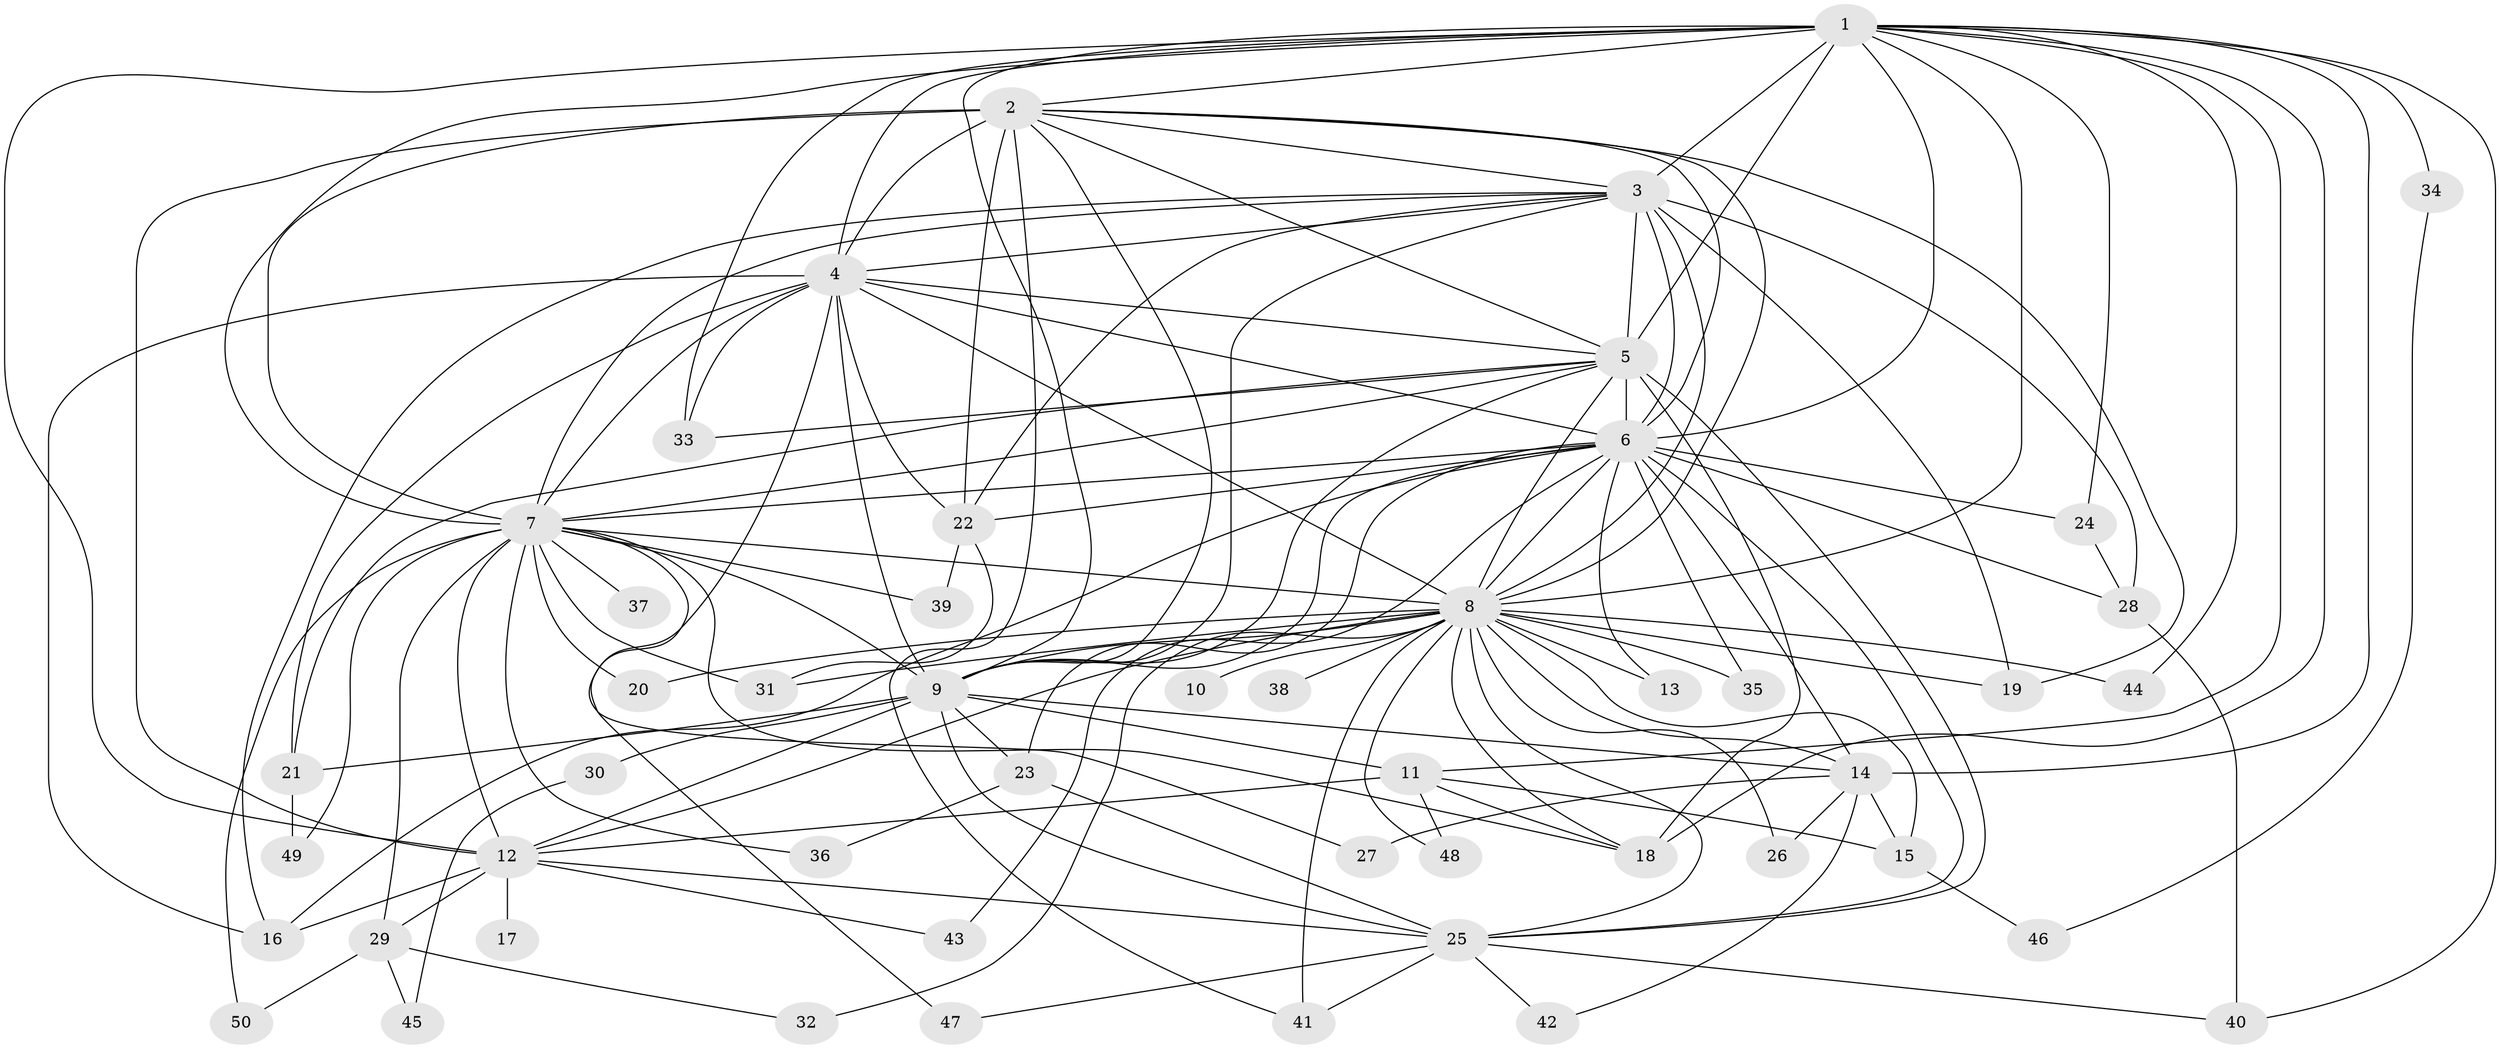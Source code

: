 // original degree distribution, {22: 0.01, 29: 0.01, 12: 0.01, 18: 0.01, 15: 0.01, 21: 0.02, 20: 0.01, 24: 0.01, 33: 0.01, 2: 0.61, 7: 0.02, 5: 0.03, 4: 0.06, 3: 0.17, 9: 0.01}
// Generated by graph-tools (version 1.1) at 2025/34/03/09/25 02:34:56]
// undirected, 50 vertices, 137 edges
graph export_dot {
graph [start="1"]
  node [color=gray90,style=filled];
  1;
  2;
  3;
  4;
  5;
  6;
  7;
  8;
  9;
  10;
  11;
  12;
  13;
  14;
  15;
  16;
  17;
  18;
  19;
  20;
  21;
  22;
  23;
  24;
  25;
  26;
  27;
  28;
  29;
  30;
  31;
  32;
  33;
  34;
  35;
  36;
  37;
  38;
  39;
  40;
  41;
  42;
  43;
  44;
  45;
  46;
  47;
  48;
  49;
  50;
  1 -- 2 [weight=2.0];
  1 -- 3 [weight=2.0];
  1 -- 4 [weight=3.0];
  1 -- 5 [weight=3.0];
  1 -- 6 [weight=3.0];
  1 -- 7 [weight=2.0];
  1 -- 8 [weight=3.0];
  1 -- 9 [weight=2.0];
  1 -- 11 [weight=1.0];
  1 -- 12 [weight=1.0];
  1 -- 14 [weight=1.0];
  1 -- 18 [weight=1.0];
  1 -- 24 [weight=1.0];
  1 -- 33 [weight=1.0];
  1 -- 34 [weight=1.0];
  1 -- 40 [weight=1.0];
  1 -- 44 [weight=1.0];
  2 -- 3 [weight=1.0];
  2 -- 4 [weight=1.0];
  2 -- 5 [weight=1.0];
  2 -- 6 [weight=1.0];
  2 -- 7 [weight=2.0];
  2 -- 8 [weight=1.0];
  2 -- 9 [weight=2.0];
  2 -- 12 [weight=15.0];
  2 -- 19 [weight=1.0];
  2 -- 22 [weight=1.0];
  2 -- 41 [weight=1.0];
  3 -- 4 [weight=1.0];
  3 -- 5 [weight=2.0];
  3 -- 6 [weight=1.0];
  3 -- 7 [weight=1.0];
  3 -- 8 [weight=1.0];
  3 -- 9 [weight=2.0];
  3 -- 16 [weight=1.0];
  3 -- 19 [weight=1.0];
  3 -- 22 [weight=1.0];
  3 -- 28 [weight=4.0];
  4 -- 5 [weight=1.0];
  4 -- 6 [weight=1.0];
  4 -- 7 [weight=1.0];
  4 -- 8 [weight=1.0];
  4 -- 9 [weight=1.0];
  4 -- 16 [weight=1.0];
  4 -- 21 [weight=1.0];
  4 -- 22 [weight=1.0];
  4 -- 33 [weight=1.0];
  4 -- 47 [weight=1.0];
  5 -- 6 [weight=1.0];
  5 -- 7 [weight=1.0];
  5 -- 8 [weight=1.0];
  5 -- 9 [weight=1.0];
  5 -- 18 [weight=7.0];
  5 -- 21 [weight=1.0];
  5 -- 25 [weight=1.0];
  5 -- 33 [weight=1.0];
  6 -- 7 [weight=1.0];
  6 -- 8 [weight=1.0];
  6 -- 9 [weight=1.0];
  6 -- 13 [weight=1.0];
  6 -- 14 [weight=1.0];
  6 -- 16 [weight=1.0];
  6 -- 22 [weight=1.0];
  6 -- 23 [weight=1.0];
  6 -- 24 [weight=1.0];
  6 -- 25 [weight=1.0];
  6 -- 28 [weight=1.0];
  6 -- 35 [weight=1.0];
  6 -- 43 [weight=1.0];
  7 -- 8 [weight=1.0];
  7 -- 9 [weight=2.0];
  7 -- 12 [weight=2.0];
  7 -- 18 [weight=1.0];
  7 -- 20 [weight=1.0];
  7 -- 27 [weight=1.0];
  7 -- 29 [weight=1.0];
  7 -- 31 [weight=1.0];
  7 -- 36 [weight=1.0];
  7 -- 37 [weight=1.0];
  7 -- 39 [weight=1.0];
  7 -- 49 [weight=1.0];
  7 -- 50 [weight=1.0];
  8 -- 9 [weight=1.0];
  8 -- 10 [weight=1.0];
  8 -- 12 [weight=3.0];
  8 -- 13 [weight=1.0];
  8 -- 14 [weight=1.0];
  8 -- 15 [weight=1.0];
  8 -- 18 [weight=3.0];
  8 -- 19 [weight=1.0];
  8 -- 20 [weight=1.0];
  8 -- 25 [weight=1.0];
  8 -- 26 [weight=1.0];
  8 -- 31 [weight=1.0];
  8 -- 32 [weight=1.0];
  8 -- 35 [weight=1.0];
  8 -- 38 [weight=1.0];
  8 -- 41 [weight=1.0];
  8 -- 44 [weight=1.0];
  8 -- 48 [weight=1.0];
  9 -- 11 [weight=1.0];
  9 -- 12 [weight=2.0];
  9 -- 14 [weight=1.0];
  9 -- 21 [weight=1.0];
  9 -- 23 [weight=1.0];
  9 -- 25 [weight=1.0];
  9 -- 30 [weight=1.0];
  11 -- 12 [weight=2.0];
  11 -- 15 [weight=1.0];
  11 -- 18 [weight=2.0];
  11 -- 48 [weight=1.0];
  12 -- 16 [weight=1.0];
  12 -- 17 [weight=1.0];
  12 -- 25 [weight=1.0];
  12 -- 29 [weight=1.0];
  12 -- 43 [weight=1.0];
  14 -- 15 [weight=1.0];
  14 -- 26 [weight=1.0];
  14 -- 27 [weight=1.0];
  14 -- 42 [weight=1.0];
  15 -- 46 [weight=1.0];
  21 -- 49 [weight=1.0];
  22 -- 31 [weight=1.0];
  22 -- 39 [weight=1.0];
  23 -- 25 [weight=1.0];
  23 -- 36 [weight=1.0];
  24 -- 28 [weight=1.0];
  25 -- 40 [weight=1.0];
  25 -- 41 [weight=1.0];
  25 -- 42 [weight=1.0];
  25 -- 47 [weight=1.0];
  28 -- 40 [weight=1.0];
  29 -- 32 [weight=1.0];
  29 -- 45 [weight=1.0];
  29 -- 50 [weight=1.0];
  30 -- 45 [weight=1.0];
  34 -- 46 [weight=1.0];
}

